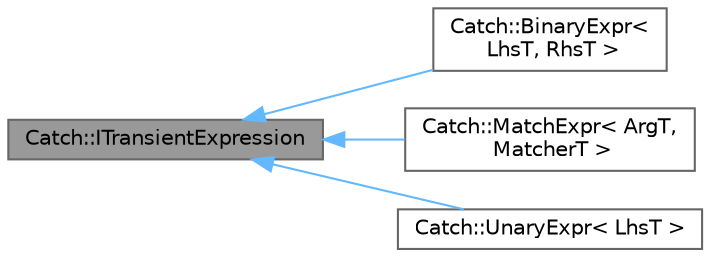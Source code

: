 digraph "Catch::ITransientExpression"
{
 // LATEX_PDF_SIZE
  bgcolor="transparent";
  edge [fontname=Helvetica,fontsize=10,labelfontname=Helvetica,labelfontsize=10];
  node [fontname=Helvetica,fontsize=10,shape=box,height=0.2,width=0.4];
  rankdir="LR";
  Node1 [id="Node000001",label="Catch::ITransientExpression",height=0.2,width=0.4,color="gray40", fillcolor="grey60", style="filled", fontcolor="black",tooltip=" "];
  Node1 -> Node2 [id="edge1_Node000001_Node000002",dir="back",color="steelblue1",style="solid",tooltip=" "];
  Node2 [id="Node000002",label="Catch::BinaryExpr\<\l LhsT, RhsT \>",height=0.2,width=0.4,color="gray40", fillcolor="white", style="filled",URL="$class_catch_1_1_binary_expr.html",tooltip=" "];
  Node1 -> Node3 [id="edge2_Node000001_Node000003",dir="back",color="steelblue1",style="solid",tooltip=" "];
  Node3 [id="Node000003",label="Catch::MatchExpr\< ArgT,\l MatcherT \>",height=0.2,width=0.4,color="gray40", fillcolor="white", style="filled",URL="$class_catch_1_1_match_expr.html",tooltip=" "];
  Node1 -> Node4 [id="edge3_Node000001_Node000004",dir="back",color="steelblue1",style="solid",tooltip=" "];
  Node4 [id="Node000004",label="Catch::UnaryExpr\< LhsT \>",height=0.2,width=0.4,color="gray40", fillcolor="white", style="filled",URL="$class_catch_1_1_unary_expr.html",tooltip=" "];
}
